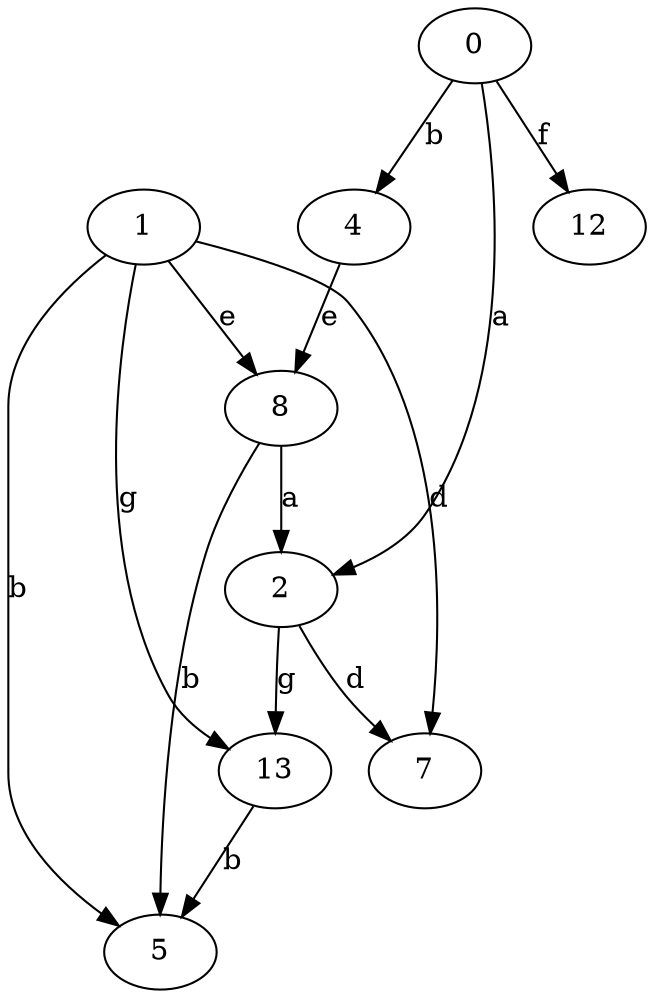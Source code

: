 strict digraph  {
2;
4;
0;
5;
7;
8;
1;
12;
13;
2 -> 7  [label=d];
2 -> 13  [label=g];
4 -> 8  [label=e];
0 -> 2  [label=a];
0 -> 4  [label=b];
0 -> 12  [label=f];
8 -> 2  [label=a];
8 -> 5  [label=b];
1 -> 5  [label=b];
1 -> 7  [label=d];
1 -> 8  [label=e];
1 -> 13  [label=g];
13 -> 5  [label=b];
}

